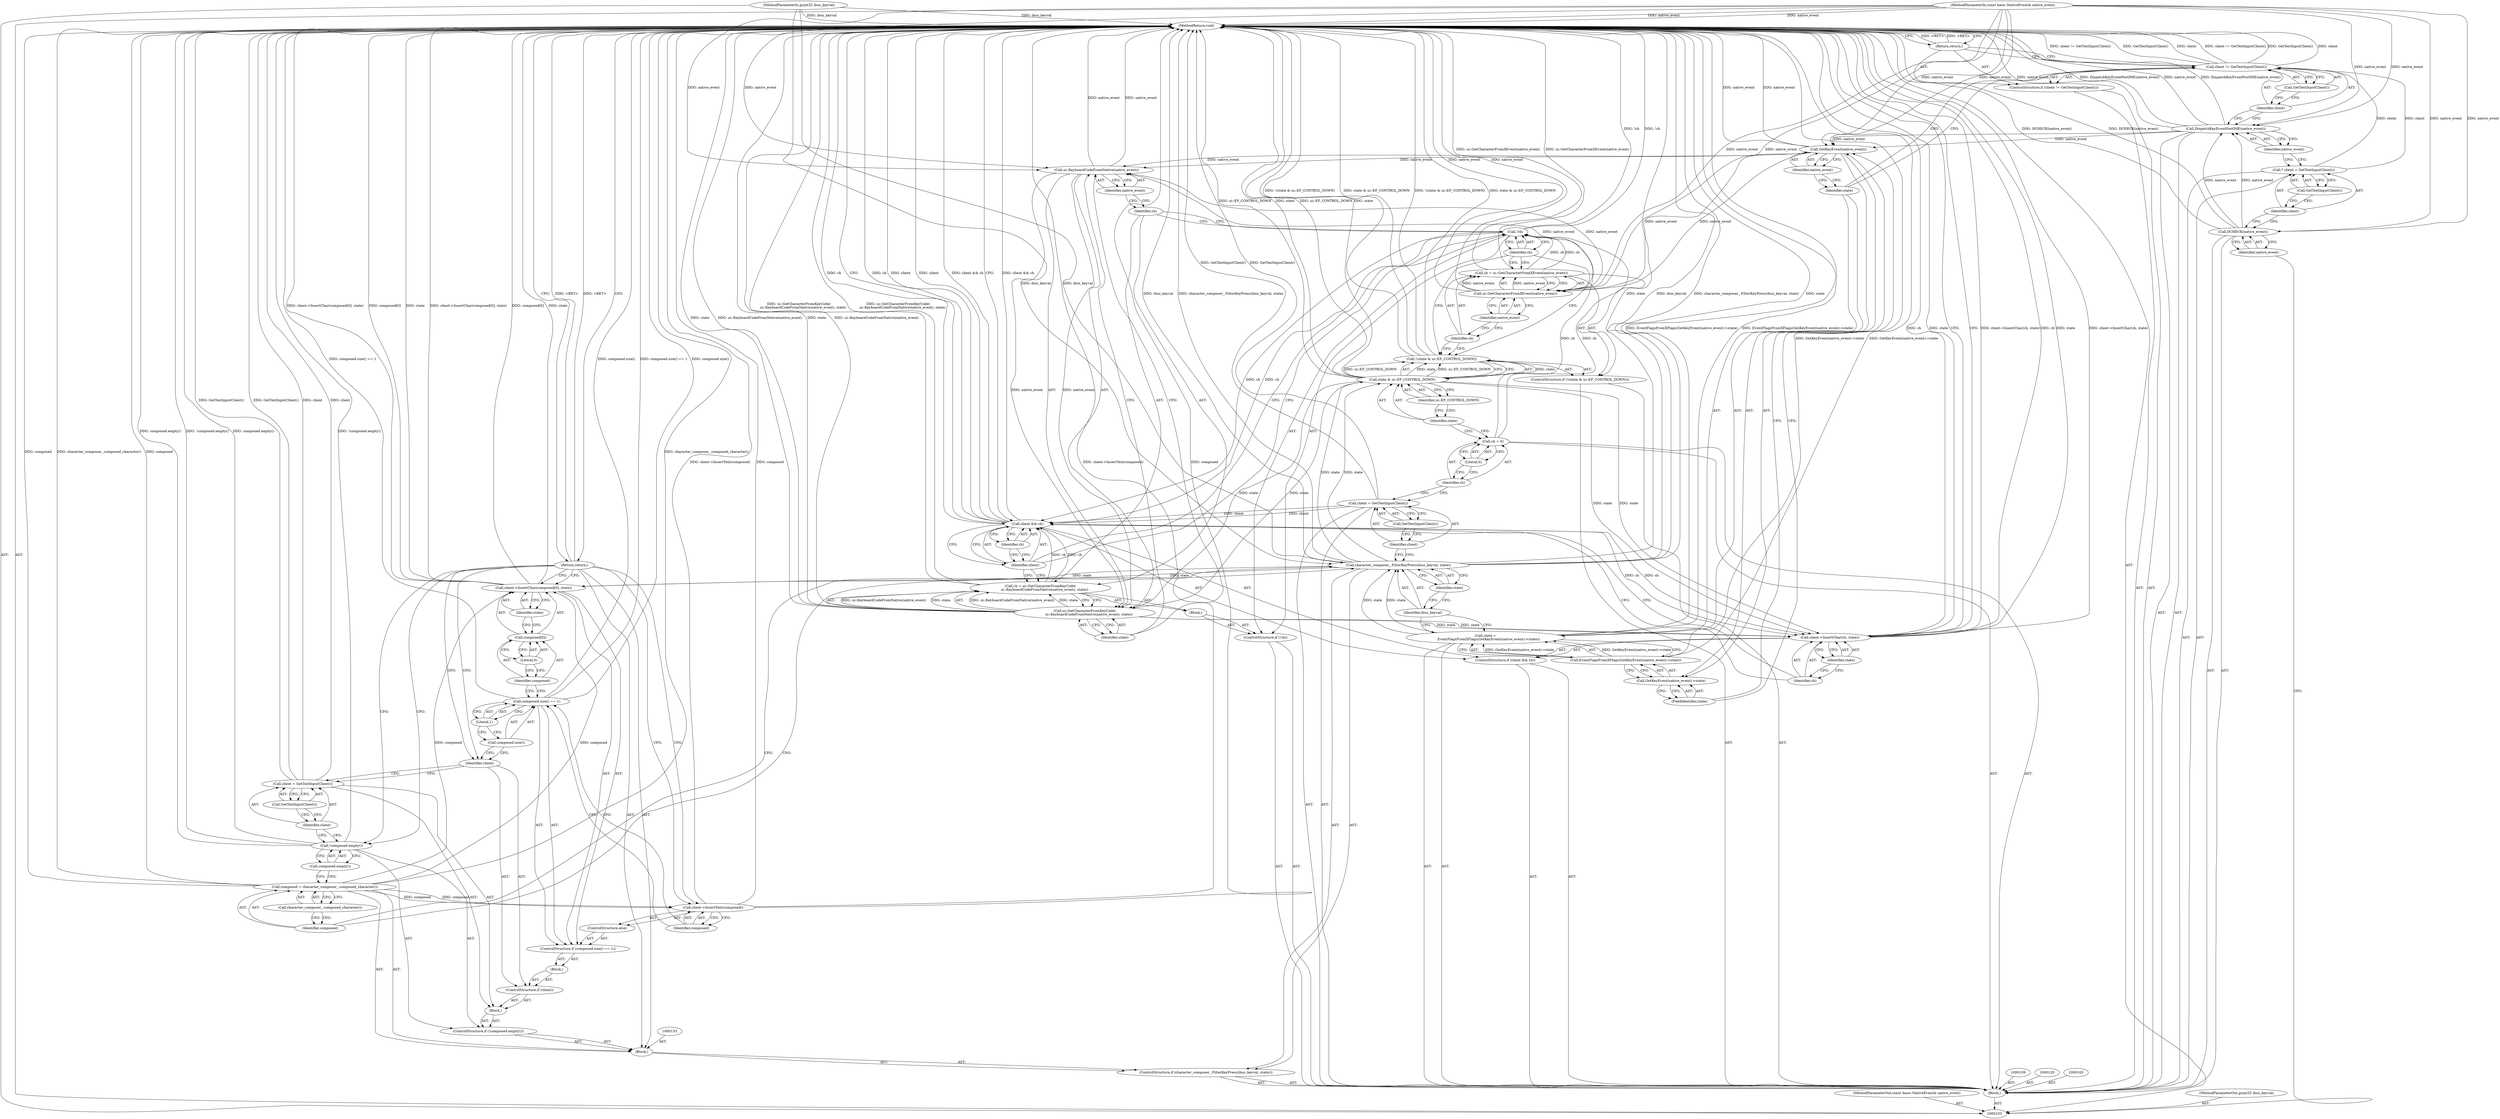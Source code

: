 digraph "0_Chrome_41a7e42ef575c10375f574145e5d023118fbd149_0" {
"1000193" [label="(MethodReturn,void)"];
"1000119" [label="(Return,return;)"];
"1000121" [label="(Call,state =\n      EventFlagsFromXFlags(GetKeyEvent(native_event)->state))"];
"1000122" [label="(Identifier,state)"];
"1000124" [label="(Call,GetKeyEvent(native_event)->state)"];
"1000125" [label="(Call,GetKeyEvent(native_event))"];
"1000126" [label="(Identifier,native_event)"];
"1000127" [label="(FieldIdentifier,state)"];
"1000123" [label="(Call,EventFlagsFromXFlags(GetKeyEvent(native_event)->state))"];
"1000128" [label="(ControlStructure,if (character_composer_.FilterKeyPress(ibus_keyval, state)))"];
"1000130" [label="(Identifier,ibus_keyval)"];
"1000131" [label="(Identifier,state)"];
"1000129" [label="(Call,character_composer_.FilterKeyPress(ibus_keyval, state))"];
"1000134" [label="(Call,composed = character_composer_.composed_character())"];
"1000135" [label="(Identifier,composed)"];
"1000136" [label="(Call,character_composer_.composed_character())"];
"1000132" [label="(Block,)"];
"1000139" [label="(Call,composed.empty())"];
"1000140" [label="(Block,)"];
"1000137" [label="(ControlStructure,if (!composed.empty()))"];
"1000138" [label="(Call,!composed.empty())"];
"1000143" [label="(Call,GetTextInputClient())"];
"1000141" [label="(Call,client = GetTextInputClient())"];
"1000142" [label="(Identifier,client)"];
"1000145" [label="(Identifier,client)"];
"1000146" [label="(Block,)"];
"1000144" [label="(ControlStructure,if (client))"];
"1000104" [label="(MethodParameterIn,const base::NativeEvent& native_event)"];
"1000298" [label="(MethodParameterOut,const base::NativeEvent& native_event)"];
"1000148" [label="(Call,composed.size() == 1)"];
"1000149" [label="(Call,composed.size())"];
"1000150" [label="(Literal,1)"];
"1000147" [label="(ControlStructure,if (composed.size() == 1))"];
"1000151" [label="(Call,client->InsertChar(composed[0], state))"];
"1000152" [label="(Call,composed[0])"];
"1000153" [label="(Identifier,composed)"];
"1000154" [label="(Literal,0)"];
"1000155" [label="(Identifier,state)"];
"1000156" [label="(ControlStructure,else)"];
"1000157" [label="(Call,client->InsertText(composed))"];
"1000158" [label="(Identifier,composed)"];
"1000159" [label="(Return,return;)"];
"1000106" [label="(Block,)"];
"1000105" [label="(MethodParameterIn,guint32 ibus_keyval)"];
"1000299" [label="(MethodParameterOut,guint32 ibus_keyval)"];
"1000162" [label="(Call,GetTextInputClient())"];
"1000160" [label="(Call,client = GetTextInputClient())"];
"1000161" [label="(Identifier,client)"];
"1000166" [label="(Literal,0)"];
"1000164" [label="(Call,ch = 0)"];
"1000165" [label="(Identifier,ch)"];
"1000171" [label="(Identifier,ui::EF_CONTROL_DOWN)"];
"1000167" [label="(ControlStructure,if (!(state & ui::EF_CONTROL_DOWN)))"];
"1000168" [label="(Call,!(state & ui::EF_CONTROL_DOWN))"];
"1000169" [label="(Call,state & ui::EF_CONTROL_DOWN)"];
"1000170" [label="(Identifier,state)"];
"1000175" [label="(Identifier,native_event)"];
"1000172" [label="(Call,ch = ui::GetCharacterFromXEvent(native_event))"];
"1000173" [label="(Identifier,ch)"];
"1000174" [label="(Call,ui::GetCharacterFromXEvent(native_event))"];
"1000179" [label="(Block,)"];
"1000176" [label="(ControlStructure,if (!ch))"];
"1000177" [label="(Call,!ch)"];
"1000178" [label="(Identifier,ch)"];
"1000180" [label="(Call,ch = ui::GetCharacterFromKeyCode(\n        ui::KeyboardCodeFromNative(native_event), state))"];
"1000181" [label="(Identifier,ch)"];
"1000182" [label="(Call,ui::GetCharacterFromKeyCode(\n        ui::KeyboardCodeFromNative(native_event), state))"];
"1000184" [label="(Identifier,native_event)"];
"1000185" [label="(Identifier,state)"];
"1000183" [label="(Call,ui::KeyboardCodeFromNative(native_event))"];
"1000107" [label="(Call,DCHECK(native_event))"];
"1000108" [label="(Identifier,native_event)"];
"1000189" [label="(Identifier,ch)"];
"1000186" [label="(ControlStructure,if (client && ch))"];
"1000187" [label="(Call,client && ch)"];
"1000188" [label="(Identifier,client)"];
"1000191" [label="(Identifier,ch)"];
"1000192" [label="(Identifier,state)"];
"1000190" [label="(Call,client->InsertChar(ch, state))"];
"1000110" [label="(Call,* client = GetTextInputClient())"];
"1000111" [label="(Identifier,client)"];
"1000112" [label="(Call,GetTextInputClient())"];
"1000113" [label="(Call,DispatchKeyEventPostIME(native_event))"];
"1000114" [label="(Identifier,native_event)"];
"1000118" [label="(Call,GetTextInputClient())"];
"1000115" [label="(ControlStructure,if (client != GetTextInputClient()))"];
"1000116" [label="(Call,client != GetTextInputClient())"];
"1000117" [label="(Identifier,client)"];
"1000193" -> "1000103"  [label="AST: "];
"1000193" -> "1000119"  [label="CFG: "];
"1000193" -> "1000159"  [label="CFG: "];
"1000193" -> "1000190"  [label="CFG: "];
"1000193" -> "1000187"  [label="CFG: "];
"1000119" -> "1000193"  [label="DDG: <RET>"];
"1000159" -> "1000193"  [label="DDG: <RET>"];
"1000182" -> "1000193"  [label="DDG: state"];
"1000182" -> "1000193"  [label="DDG: ui::KeyboardCodeFromNative(native_event)"];
"1000157" -> "1000193"  [label="DDG: client->InsertText(composed)"];
"1000157" -> "1000193"  [label="DDG: composed"];
"1000104" -> "1000193"  [label="DDG: native_event"];
"1000105" -> "1000193"  [label="DDG: ibus_keyval"];
"1000116" -> "1000193"  [label="DDG: GetTextInputClient()"];
"1000116" -> "1000193"  [label="DDG: client"];
"1000116" -> "1000193"  [label="DDG: client != GetTextInputClient()"];
"1000138" -> "1000193"  [label="DDG: !composed.empty()"];
"1000138" -> "1000193"  [label="DDG: composed.empty()"];
"1000160" -> "1000193"  [label="DDG: GetTextInputClient()"];
"1000180" -> "1000193"  [label="DDG: ui::GetCharacterFromKeyCode(\n        ui::KeyboardCodeFromNative(native_event), state)"];
"1000187" -> "1000193"  [label="DDG: client"];
"1000187" -> "1000193"  [label="DDG: client && ch"];
"1000187" -> "1000193"  [label="DDG: ch"];
"1000168" -> "1000193"  [label="DDG: !(state & ui::EF_CONTROL_DOWN)"];
"1000168" -> "1000193"  [label="DDG: state & ui::EF_CONTROL_DOWN"];
"1000129" -> "1000193"  [label="DDG: ibus_keyval"];
"1000129" -> "1000193"  [label="DDG: character_composer_.FilterKeyPress(ibus_keyval, state)"];
"1000129" -> "1000193"  [label="DDG: state"];
"1000125" -> "1000193"  [label="DDG: native_event"];
"1000141" -> "1000193"  [label="DDG: client"];
"1000141" -> "1000193"  [label="DDG: GetTextInputClient()"];
"1000107" -> "1000193"  [label="DDG: DCHECK(native_event)"];
"1000151" -> "1000193"  [label="DDG: client->InsertChar(composed[0], state)"];
"1000151" -> "1000193"  [label="DDG: composed[0]"];
"1000151" -> "1000193"  [label="DDG: state"];
"1000190" -> "1000193"  [label="DDG: client->InsertChar(ch, state)"];
"1000190" -> "1000193"  [label="DDG: ch"];
"1000190" -> "1000193"  [label="DDG: state"];
"1000113" -> "1000193"  [label="DDG: native_event"];
"1000113" -> "1000193"  [label="DDG: DispatchKeyEventPostIME(native_event)"];
"1000121" -> "1000193"  [label="DDG: EventFlagsFromXFlags(GetKeyEvent(native_event)->state)"];
"1000183" -> "1000193"  [label="DDG: native_event"];
"1000148" -> "1000193"  [label="DDG: composed.size()"];
"1000148" -> "1000193"  [label="DDG: composed.size() == 1"];
"1000134" -> "1000193"  [label="DDG: composed"];
"1000134" -> "1000193"  [label="DDG: character_composer_.composed_character()"];
"1000169" -> "1000193"  [label="DDG: ui::EF_CONTROL_DOWN"];
"1000169" -> "1000193"  [label="DDG: state"];
"1000177" -> "1000193"  [label="DDG: !ch"];
"1000172" -> "1000193"  [label="DDG: ui::GetCharacterFromXEvent(native_event)"];
"1000174" -> "1000193"  [label="DDG: native_event"];
"1000123" -> "1000193"  [label="DDG: GetKeyEvent(native_event)->state"];
"1000119" -> "1000115"  [label="AST: "];
"1000119" -> "1000116"  [label="CFG: "];
"1000193" -> "1000119"  [label="CFG: "];
"1000119" -> "1000193"  [label="DDG: <RET>"];
"1000121" -> "1000106"  [label="AST: "];
"1000121" -> "1000123"  [label="CFG: "];
"1000122" -> "1000121"  [label="AST: "];
"1000123" -> "1000121"  [label="AST: "];
"1000130" -> "1000121"  [label="CFG: "];
"1000121" -> "1000193"  [label="DDG: EventFlagsFromXFlags(GetKeyEvent(native_event)->state)"];
"1000123" -> "1000121"  [label="DDG: GetKeyEvent(native_event)->state"];
"1000121" -> "1000129"  [label="DDG: state"];
"1000122" -> "1000121"  [label="AST: "];
"1000122" -> "1000116"  [label="CFG: "];
"1000126" -> "1000122"  [label="CFG: "];
"1000124" -> "1000123"  [label="AST: "];
"1000124" -> "1000127"  [label="CFG: "];
"1000125" -> "1000124"  [label="AST: "];
"1000127" -> "1000124"  [label="AST: "];
"1000123" -> "1000124"  [label="CFG: "];
"1000125" -> "1000124"  [label="AST: "];
"1000125" -> "1000126"  [label="CFG: "];
"1000126" -> "1000125"  [label="AST: "];
"1000127" -> "1000125"  [label="CFG: "];
"1000125" -> "1000193"  [label="DDG: native_event"];
"1000113" -> "1000125"  [label="DDG: native_event"];
"1000104" -> "1000125"  [label="DDG: native_event"];
"1000125" -> "1000174"  [label="DDG: native_event"];
"1000125" -> "1000183"  [label="DDG: native_event"];
"1000126" -> "1000125"  [label="AST: "];
"1000126" -> "1000122"  [label="CFG: "];
"1000125" -> "1000126"  [label="CFG: "];
"1000127" -> "1000124"  [label="AST: "];
"1000127" -> "1000125"  [label="CFG: "];
"1000124" -> "1000127"  [label="CFG: "];
"1000123" -> "1000121"  [label="AST: "];
"1000123" -> "1000124"  [label="CFG: "];
"1000124" -> "1000123"  [label="AST: "];
"1000121" -> "1000123"  [label="CFG: "];
"1000123" -> "1000193"  [label="DDG: GetKeyEvent(native_event)->state"];
"1000123" -> "1000121"  [label="DDG: GetKeyEvent(native_event)->state"];
"1000128" -> "1000106"  [label="AST: "];
"1000129" -> "1000128"  [label="AST: "];
"1000132" -> "1000128"  [label="AST: "];
"1000130" -> "1000129"  [label="AST: "];
"1000130" -> "1000121"  [label="CFG: "];
"1000131" -> "1000130"  [label="CFG: "];
"1000131" -> "1000129"  [label="AST: "];
"1000131" -> "1000130"  [label="CFG: "];
"1000129" -> "1000131"  [label="CFG: "];
"1000129" -> "1000128"  [label="AST: "];
"1000129" -> "1000131"  [label="CFG: "];
"1000130" -> "1000129"  [label="AST: "];
"1000131" -> "1000129"  [label="AST: "];
"1000135" -> "1000129"  [label="CFG: "];
"1000161" -> "1000129"  [label="CFG: "];
"1000129" -> "1000193"  [label="DDG: ibus_keyval"];
"1000129" -> "1000193"  [label="DDG: character_composer_.FilterKeyPress(ibus_keyval, state)"];
"1000129" -> "1000193"  [label="DDG: state"];
"1000105" -> "1000129"  [label="DDG: ibus_keyval"];
"1000121" -> "1000129"  [label="DDG: state"];
"1000129" -> "1000151"  [label="DDG: state"];
"1000129" -> "1000169"  [label="DDG: state"];
"1000134" -> "1000132"  [label="AST: "];
"1000134" -> "1000136"  [label="CFG: "];
"1000135" -> "1000134"  [label="AST: "];
"1000136" -> "1000134"  [label="AST: "];
"1000139" -> "1000134"  [label="CFG: "];
"1000134" -> "1000193"  [label="DDG: composed"];
"1000134" -> "1000193"  [label="DDG: character_composer_.composed_character()"];
"1000134" -> "1000151"  [label="DDG: composed"];
"1000134" -> "1000157"  [label="DDG: composed"];
"1000135" -> "1000134"  [label="AST: "];
"1000135" -> "1000129"  [label="CFG: "];
"1000136" -> "1000135"  [label="CFG: "];
"1000136" -> "1000134"  [label="AST: "];
"1000136" -> "1000135"  [label="CFG: "];
"1000134" -> "1000136"  [label="CFG: "];
"1000132" -> "1000128"  [label="AST: "];
"1000133" -> "1000132"  [label="AST: "];
"1000134" -> "1000132"  [label="AST: "];
"1000137" -> "1000132"  [label="AST: "];
"1000159" -> "1000132"  [label="AST: "];
"1000139" -> "1000138"  [label="AST: "];
"1000139" -> "1000134"  [label="CFG: "];
"1000138" -> "1000139"  [label="CFG: "];
"1000140" -> "1000137"  [label="AST: "];
"1000141" -> "1000140"  [label="AST: "];
"1000144" -> "1000140"  [label="AST: "];
"1000137" -> "1000132"  [label="AST: "];
"1000138" -> "1000137"  [label="AST: "];
"1000140" -> "1000137"  [label="AST: "];
"1000138" -> "1000137"  [label="AST: "];
"1000138" -> "1000139"  [label="CFG: "];
"1000139" -> "1000138"  [label="AST: "];
"1000142" -> "1000138"  [label="CFG: "];
"1000159" -> "1000138"  [label="CFG: "];
"1000138" -> "1000193"  [label="DDG: !composed.empty()"];
"1000138" -> "1000193"  [label="DDG: composed.empty()"];
"1000143" -> "1000141"  [label="AST: "];
"1000143" -> "1000142"  [label="CFG: "];
"1000141" -> "1000143"  [label="CFG: "];
"1000141" -> "1000140"  [label="AST: "];
"1000141" -> "1000143"  [label="CFG: "];
"1000142" -> "1000141"  [label="AST: "];
"1000143" -> "1000141"  [label="AST: "];
"1000145" -> "1000141"  [label="CFG: "];
"1000141" -> "1000193"  [label="DDG: client"];
"1000141" -> "1000193"  [label="DDG: GetTextInputClient()"];
"1000142" -> "1000141"  [label="AST: "];
"1000142" -> "1000138"  [label="CFG: "];
"1000143" -> "1000142"  [label="CFG: "];
"1000145" -> "1000144"  [label="AST: "];
"1000145" -> "1000141"  [label="CFG: "];
"1000149" -> "1000145"  [label="CFG: "];
"1000159" -> "1000145"  [label="CFG: "];
"1000146" -> "1000144"  [label="AST: "];
"1000147" -> "1000146"  [label="AST: "];
"1000144" -> "1000140"  [label="AST: "];
"1000145" -> "1000144"  [label="AST: "];
"1000146" -> "1000144"  [label="AST: "];
"1000104" -> "1000103"  [label="AST: "];
"1000104" -> "1000193"  [label="DDG: native_event"];
"1000104" -> "1000107"  [label="DDG: native_event"];
"1000104" -> "1000113"  [label="DDG: native_event"];
"1000104" -> "1000125"  [label="DDG: native_event"];
"1000104" -> "1000174"  [label="DDG: native_event"];
"1000104" -> "1000183"  [label="DDG: native_event"];
"1000298" -> "1000103"  [label="AST: "];
"1000148" -> "1000147"  [label="AST: "];
"1000148" -> "1000150"  [label="CFG: "];
"1000149" -> "1000148"  [label="AST: "];
"1000150" -> "1000148"  [label="AST: "];
"1000153" -> "1000148"  [label="CFG: "];
"1000158" -> "1000148"  [label="CFG: "];
"1000148" -> "1000193"  [label="DDG: composed.size()"];
"1000148" -> "1000193"  [label="DDG: composed.size() == 1"];
"1000149" -> "1000148"  [label="AST: "];
"1000149" -> "1000145"  [label="CFG: "];
"1000150" -> "1000149"  [label="CFG: "];
"1000150" -> "1000148"  [label="AST: "];
"1000150" -> "1000149"  [label="CFG: "];
"1000148" -> "1000150"  [label="CFG: "];
"1000147" -> "1000146"  [label="AST: "];
"1000148" -> "1000147"  [label="AST: "];
"1000151" -> "1000147"  [label="AST: "];
"1000156" -> "1000147"  [label="AST: "];
"1000151" -> "1000147"  [label="AST: "];
"1000151" -> "1000155"  [label="CFG: "];
"1000152" -> "1000151"  [label="AST: "];
"1000155" -> "1000151"  [label="AST: "];
"1000159" -> "1000151"  [label="CFG: "];
"1000151" -> "1000193"  [label="DDG: client->InsertChar(composed[0], state)"];
"1000151" -> "1000193"  [label="DDG: composed[0]"];
"1000151" -> "1000193"  [label="DDG: state"];
"1000134" -> "1000151"  [label="DDG: composed"];
"1000129" -> "1000151"  [label="DDG: state"];
"1000152" -> "1000151"  [label="AST: "];
"1000152" -> "1000154"  [label="CFG: "];
"1000153" -> "1000152"  [label="AST: "];
"1000154" -> "1000152"  [label="AST: "];
"1000155" -> "1000152"  [label="CFG: "];
"1000153" -> "1000152"  [label="AST: "];
"1000153" -> "1000148"  [label="CFG: "];
"1000154" -> "1000153"  [label="CFG: "];
"1000154" -> "1000152"  [label="AST: "];
"1000154" -> "1000153"  [label="CFG: "];
"1000152" -> "1000154"  [label="CFG: "];
"1000155" -> "1000151"  [label="AST: "];
"1000155" -> "1000152"  [label="CFG: "];
"1000151" -> "1000155"  [label="CFG: "];
"1000156" -> "1000147"  [label="AST: "];
"1000157" -> "1000156"  [label="AST: "];
"1000157" -> "1000156"  [label="AST: "];
"1000157" -> "1000158"  [label="CFG: "];
"1000158" -> "1000157"  [label="AST: "];
"1000159" -> "1000157"  [label="CFG: "];
"1000157" -> "1000193"  [label="DDG: client->InsertText(composed)"];
"1000157" -> "1000193"  [label="DDG: composed"];
"1000134" -> "1000157"  [label="DDG: composed"];
"1000158" -> "1000157"  [label="AST: "];
"1000158" -> "1000148"  [label="CFG: "];
"1000157" -> "1000158"  [label="CFG: "];
"1000159" -> "1000132"  [label="AST: "];
"1000159" -> "1000151"  [label="CFG: "];
"1000159" -> "1000157"  [label="CFG: "];
"1000159" -> "1000145"  [label="CFG: "];
"1000159" -> "1000138"  [label="CFG: "];
"1000193" -> "1000159"  [label="CFG: "];
"1000159" -> "1000193"  [label="DDG: <RET>"];
"1000106" -> "1000103"  [label="AST: "];
"1000107" -> "1000106"  [label="AST: "];
"1000109" -> "1000106"  [label="AST: "];
"1000110" -> "1000106"  [label="AST: "];
"1000113" -> "1000106"  [label="AST: "];
"1000115" -> "1000106"  [label="AST: "];
"1000120" -> "1000106"  [label="AST: "];
"1000121" -> "1000106"  [label="AST: "];
"1000128" -> "1000106"  [label="AST: "];
"1000160" -> "1000106"  [label="AST: "];
"1000163" -> "1000106"  [label="AST: "];
"1000164" -> "1000106"  [label="AST: "];
"1000167" -> "1000106"  [label="AST: "];
"1000176" -> "1000106"  [label="AST: "];
"1000186" -> "1000106"  [label="AST: "];
"1000105" -> "1000103"  [label="AST: "];
"1000105" -> "1000193"  [label="DDG: ibus_keyval"];
"1000105" -> "1000129"  [label="DDG: ibus_keyval"];
"1000299" -> "1000103"  [label="AST: "];
"1000162" -> "1000160"  [label="AST: "];
"1000162" -> "1000161"  [label="CFG: "];
"1000160" -> "1000162"  [label="CFG: "];
"1000160" -> "1000106"  [label="AST: "];
"1000160" -> "1000162"  [label="CFG: "];
"1000161" -> "1000160"  [label="AST: "];
"1000162" -> "1000160"  [label="AST: "];
"1000165" -> "1000160"  [label="CFG: "];
"1000160" -> "1000193"  [label="DDG: GetTextInputClient()"];
"1000160" -> "1000187"  [label="DDG: client"];
"1000161" -> "1000160"  [label="AST: "];
"1000161" -> "1000129"  [label="CFG: "];
"1000162" -> "1000161"  [label="CFG: "];
"1000166" -> "1000164"  [label="AST: "];
"1000166" -> "1000165"  [label="CFG: "];
"1000164" -> "1000166"  [label="CFG: "];
"1000164" -> "1000106"  [label="AST: "];
"1000164" -> "1000166"  [label="CFG: "];
"1000165" -> "1000164"  [label="AST: "];
"1000166" -> "1000164"  [label="AST: "];
"1000170" -> "1000164"  [label="CFG: "];
"1000164" -> "1000177"  [label="DDG: ch"];
"1000165" -> "1000164"  [label="AST: "];
"1000165" -> "1000160"  [label="CFG: "];
"1000166" -> "1000165"  [label="CFG: "];
"1000171" -> "1000169"  [label="AST: "];
"1000171" -> "1000170"  [label="CFG: "];
"1000169" -> "1000171"  [label="CFG: "];
"1000167" -> "1000106"  [label="AST: "];
"1000168" -> "1000167"  [label="AST: "];
"1000172" -> "1000167"  [label="AST: "];
"1000168" -> "1000167"  [label="AST: "];
"1000168" -> "1000169"  [label="CFG: "];
"1000169" -> "1000168"  [label="AST: "];
"1000173" -> "1000168"  [label="CFG: "];
"1000178" -> "1000168"  [label="CFG: "];
"1000168" -> "1000193"  [label="DDG: !(state & ui::EF_CONTROL_DOWN)"];
"1000168" -> "1000193"  [label="DDG: state & ui::EF_CONTROL_DOWN"];
"1000169" -> "1000168"  [label="DDG: state"];
"1000169" -> "1000168"  [label="DDG: ui::EF_CONTROL_DOWN"];
"1000169" -> "1000168"  [label="AST: "];
"1000169" -> "1000171"  [label="CFG: "];
"1000170" -> "1000169"  [label="AST: "];
"1000171" -> "1000169"  [label="AST: "];
"1000168" -> "1000169"  [label="CFG: "];
"1000169" -> "1000193"  [label="DDG: ui::EF_CONTROL_DOWN"];
"1000169" -> "1000193"  [label="DDG: state"];
"1000169" -> "1000168"  [label="DDG: state"];
"1000169" -> "1000168"  [label="DDG: ui::EF_CONTROL_DOWN"];
"1000129" -> "1000169"  [label="DDG: state"];
"1000169" -> "1000182"  [label="DDG: state"];
"1000169" -> "1000190"  [label="DDG: state"];
"1000170" -> "1000169"  [label="AST: "];
"1000170" -> "1000164"  [label="CFG: "];
"1000171" -> "1000170"  [label="CFG: "];
"1000175" -> "1000174"  [label="AST: "];
"1000175" -> "1000173"  [label="CFG: "];
"1000174" -> "1000175"  [label="CFG: "];
"1000172" -> "1000167"  [label="AST: "];
"1000172" -> "1000174"  [label="CFG: "];
"1000173" -> "1000172"  [label="AST: "];
"1000174" -> "1000172"  [label="AST: "];
"1000178" -> "1000172"  [label="CFG: "];
"1000172" -> "1000193"  [label="DDG: ui::GetCharacterFromXEvent(native_event)"];
"1000174" -> "1000172"  [label="DDG: native_event"];
"1000172" -> "1000177"  [label="DDG: ch"];
"1000173" -> "1000172"  [label="AST: "];
"1000173" -> "1000168"  [label="CFG: "];
"1000175" -> "1000173"  [label="CFG: "];
"1000174" -> "1000172"  [label="AST: "];
"1000174" -> "1000175"  [label="CFG: "];
"1000175" -> "1000174"  [label="AST: "];
"1000172" -> "1000174"  [label="CFG: "];
"1000174" -> "1000193"  [label="DDG: native_event"];
"1000174" -> "1000172"  [label="DDG: native_event"];
"1000125" -> "1000174"  [label="DDG: native_event"];
"1000104" -> "1000174"  [label="DDG: native_event"];
"1000174" -> "1000183"  [label="DDG: native_event"];
"1000179" -> "1000176"  [label="AST: "];
"1000180" -> "1000179"  [label="AST: "];
"1000176" -> "1000106"  [label="AST: "];
"1000177" -> "1000176"  [label="AST: "];
"1000179" -> "1000176"  [label="AST: "];
"1000177" -> "1000176"  [label="AST: "];
"1000177" -> "1000178"  [label="CFG: "];
"1000178" -> "1000177"  [label="AST: "];
"1000181" -> "1000177"  [label="CFG: "];
"1000188" -> "1000177"  [label="CFG: "];
"1000177" -> "1000193"  [label="DDG: !ch"];
"1000172" -> "1000177"  [label="DDG: ch"];
"1000164" -> "1000177"  [label="DDG: ch"];
"1000177" -> "1000187"  [label="DDG: ch"];
"1000178" -> "1000177"  [label="AST: "];
"1000178" -> "1000172"  [label="CFG: "];
"1000178" -> "1000168"  [label="CFG: "];
"1000177" -> "1000178"  [label="CFG: "];
"1000180" -> "1000179"  [label="AST: "];
"1000180" -> "1000182"  [label="CFG: "];
"1000181" -> "1000180"  [label="AST: "];
"1000182" -> "1000180"  [label="AST: "];
"1000188" -> "1000180"  [label="CFG: "];
"1000180" -> "1000193"  [label="DDG: ui::GetCharacterFromKeyCode(\n        ui::KeyboardCodeFromNative(native_event), state)"];
"1000182" -> "1000180"  [label="DDG: ui::KeyboardCodeFromNative(native_event)"];
"1000182" -> "1000180"  [label="DDG: state"];
"1000180" -> "1000187"  [label="DDG: ch"];
"1000181" -> "1000180"  [label="AST: "];
"1000181" -> "1000177"  [label="CFG: "];
"1000184" -> "1000181"  [label="CFG: "];
"1000182" -> "1000180"  [label="AST: "];
"1000182" -> "1000185"  [label="CFG: "];
"1000183" -> "1000182"  [label="AST: "];
"1000185" -> "1000182"  [label="AST: "];
"1000180" -> "1000182"  [label="CFG: "];
"1000182" -> "1000193"  [label="DDG: state"];
"1000182" -> "1000193"  [label="DDG: ui::KeyboardCodeFromNative(native_event)"];
"1000182" -> "1000180"  [label="DDG: ui::KeyboardCodeFromNative(native_event)"];
"1000182" -> "1000180"  [label="DDG: state"];
"1000183" -> "1000182"  [label="DDG: native_event"];
"1000169" -> "1000182"  [label="DDG: state"];
"1000182" -> "1000190"  [label="DDG: state"];
"1000184" -> "1000183"  [label="AST: "];
"1000184" -> "1000181"  [label="CFG: "];
"1000183" -> "1000184"  [label="CFG: "];
"1000185" -> "1000182"  [label="AST: "];
"1000185" -> "1000183"  [label="CFG: "];
"1000182" -> "1000185"  [label="CFG: "];
"1000183" -> "1000182"  [label="AST: "];
"1000183" -> "1000184"  [label="CFG: "];
"1000184" -> "1000183"  [label="AST: "];
"1000185" -> "1000183"  [label="CFG: "];
"1000183" -> "1000193"  [label="DDG: native_event"];
"1000183" -> "1000182"  [label="DDG: native_event"];
"1000125" -> "1000183"  [label="DDG: native_event"];
"1000174" -> "1000183"  [label="DDG: native_event"];
"1000104" -> "1000183"  [label="DDG: native_event"];
"1000107" -> "1000106"  [label="AST: "];
"1000107" -> "1000108"  [label="CFG: "];
"1000108" -> "1000107"  [label="AST: "];
"1000111" -> "1000107"  [label="CFG: "];
"1000107" -> "1000193"  [label="DDG: DCHECK(native_event)"];
"1000104" -> "1000107"  [label="DDG: native_event"];
"1000107" -> "1000113"  [label="DDG: native_event"];
"1000108" -> "1000107"  [label="AST: "];
"1000108" -> "1000103"  [label="CFG: "];
"1000107" -> "1000108"  [label="CFG: "];
"1000189" -> "1000187"  [label="AST: "];
"1000189" -> "1000188"  [label="CFG: "];
"1000187" -> "1000189"  [label="CFG: "];
"1000186" -> "1000106"  [label="AST: "];
"1000187" -> "1000186"  [label="AST: "];
"1000190" -> "1000186"  [label="AST: "];
"1000187" -> "1000186"  [label="AST: "];
"1000187" -> "1000188"  [label="CFG: "];
"1000187" -> "1000189"  [label="CFG: "];
"1000188" -> "1000187"  [label="AST: "];
"1000189" -> "1000187"  [label="AST: "];
"1000191" -> "1000187"  [label="CFG: "];
"1000193" -> "1000187"  [label="CFG: "];
"1000187" -> "1000193"  [label="DDG: client"];
"1000187" -> "1000193"  [label="DDG: client && ch"];
"1000187" -> "1000193"  [label="DDG: ch"];
"1000160" -> "1000187"  [label="DDG: client"];
"1000177" -> "1000187"  [label="DDG: ch"];
"1000180" -> "1000187"  [label="DDG: ch"];
"1000187" -> "1000190"  [label="DDG: ch"];
"1000188" -> "1000187"  [label="AST: "];
"1000188" -> "1000180"  [label="CFG: "];
"1000188" -> "1000177"  [label="CFG: "];
"1000189" -> "1000188"  [label="CFG: "];
"1000187" -> "1000188"  [label="CFG: "];
"1000191" -> "1000190"  [label="AST: "];
"1000191" -> "1000187"  [label="CFG: "];
"1000192" -> "1000191"  [label="CFG: "];
"1000192" -> "1000190"  [label="AST: "];
"1000192" -> "1000191"  [label="CFG: "];
"1000190" -> "1000192"  [label="CFG: "];
"1000190" -> "1000186"  [label="AST: "];
"1000190" -> "1000192"  [label="CFG: "];
"1000191" -> "1000190"  [label="AST: "];
"1000192" -> "1000190"  [label="AST: "];
"1000193" -> "1000190"  [label="CFG: "];
"1000190" -> "1000193"  [label="DDG: client->InsertChar(ch, state)"];
"1000190" -> "1000193"  [label="DDG: ch"];
"1000190" -> "1000193"  [label="DDG: state"];
"1000187" -> "1000190"  [label="DDG: ch"];
"1000182" -> "1000190"  [label="DDG: state"];
"1000169" -> "1000190"  [label="DDG: state"];
"1000110" -> "1000106"  [label="AST: "];
"1000110" -> "1000112"  [label="CFG: "];
"1000111" -> "1000110"  [label="AST: "];
"1000112" -> "1000110"  [label="AST: "];
"1000114" -> "1000110"  [label="CFG: "];
"1000110" -> "1000116"  [label="DDG: client"];
"1000111" -> "1000110"  [label="AST: "];
"1000111" -> "1000107"  [label="CFG: "];
"1000112" -> "1000111"  [label="CFG: "];
"1000112" -> "1000110"  [label="AST: "];
"1000112" -> "1000111"  [label="CFG: "];
"1000110" -> "1000112"  [label="CFG: "];
"1000113" -> "1000106"  [label="AST: "];
"1000113" -> "1000114"  [label="CFG: "];
"1000114" -> "1000113"  [label="AST: "];
"1000117" -> "1000113"  [label="CFG: "];
"1000113" -> "1000193"  [label="DDG: native_event"];
"1000113" -> "1000193"  [label="DDG: DispatchKeyEventPostIME(native_event)"];
"1000107" -> "1000113"  [label="DDG: native_event"];
"1000104" -> "1000113"  [label="DDG: native_event"];
"1000113" -> "1000125"  [label="DDG: native_event"];
"1000114" -> "1000113"  [label="AST: "];
"1000114" -> "1000110"  [label="CFG: "];
"1000113" -> "1000114"  [label="CFG: "];
"1000118" -> "1000116"  [label="AST: "];
"1000118" -> "1000117"  [label="CFG: "];
"1000116" -> "1000118"  [label="CFG: "];
"1000115" -> "1000106"  [label="AST: "];
"1000116" -> "1000115"  [label="AST: "];
"1000119" -> "1000115"  [label="AST: "];
"1000116" -> "1000115"  [label="AST: "];
"1000116" -> "1000118"  [label="CFG: "];
"1000117" -> "1000116"  [label="AST: "];
"1000118" -> "1000116"  [label="AST: "];
"1000119" -> "1000116"  [label="CFG: "];
"1000122" -> "1000116"  [label="CFG: "];
"1000116" -> "1000193"  [label="DDG: GetTextInputClient()"];
"1000116" -> "1000193"  [label="DDG: client"];
"1000116" -> "1000193"  [label="DDG: client != GetTextInputClient()"];
"1000110" -> "1000116"  [label="DDG: client"];
"1000117" -> "1000116"  [label="AST: "];
"1000117" -> "1000113"  [label="CFG: "];
"1000118" -> "1000117"  [label="CFG: "];
}
